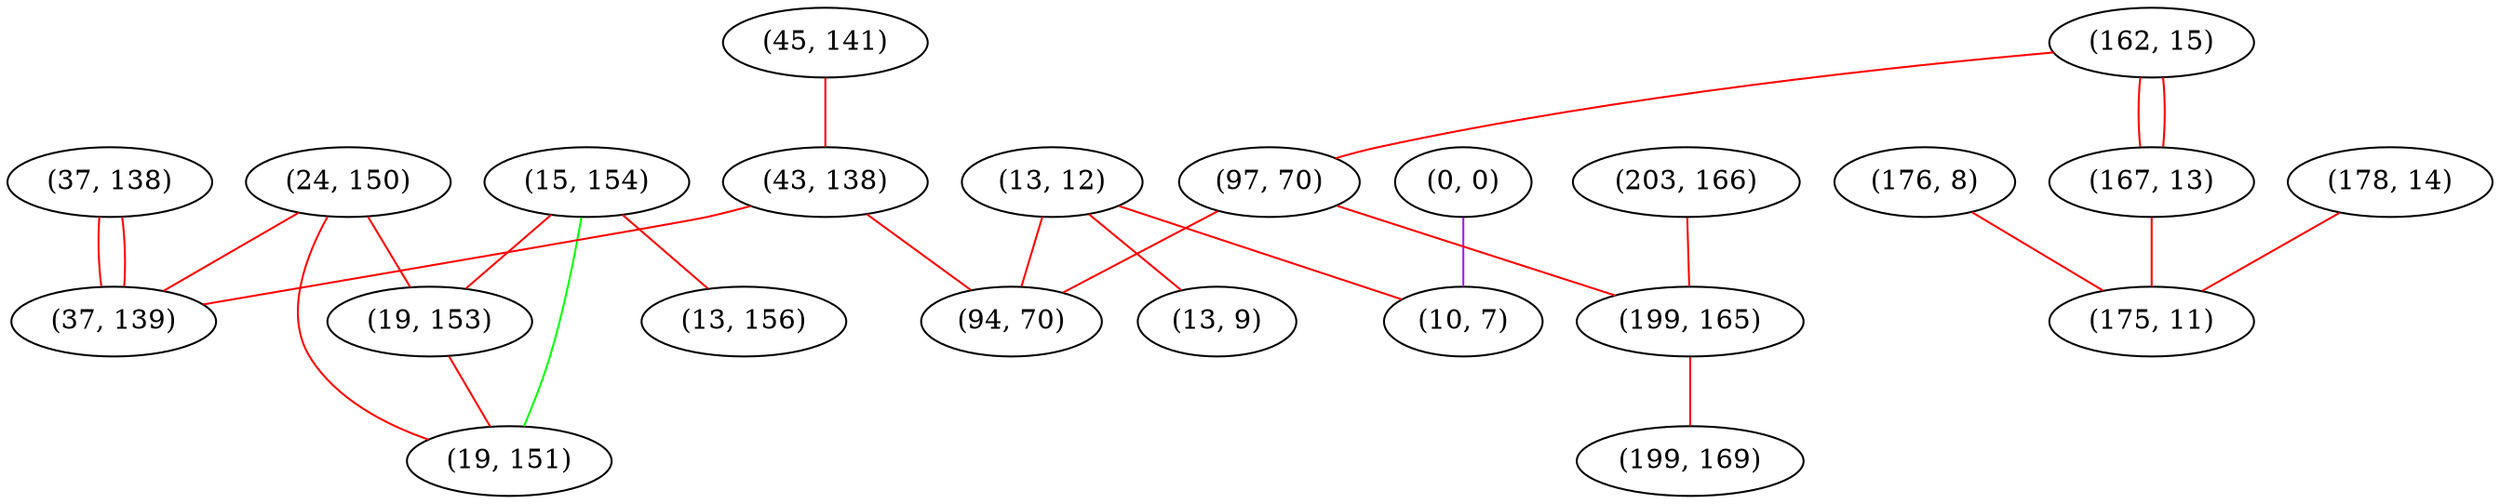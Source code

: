 graph "" {
"(37, 138)";
"(178, 14)";
"(0, 0)";
"(162, 15)";
"(24, 150)";
"(15, 154)";
"(13, 12)";
"(45, 141)";
"(10, 7)";
"(176, 8)";
"(19, 153)";
"(97, 70)";
"(43, 138)";
"(167, 13)";
"(175, 11)";
"(13, 156)";
"(13, 9)";
"(203, 166)";
"(94, 70)";
"(37, 139)";
"(199, 165)";
"(19, 151)";
"(199, 169)";
"(37, 138)" -- "(37, 139)"  [color=red, key=0, weight=1];
"(37, 138)" -- "(37, 139)"  [color=red, key=1, weight=1];
"(178, 14)" -- "(175, 11)"  [color=red, key=0, weight=1];
"(0, 0)" -- "(10, 7)"  [color=purple, key=0, weight=4];
"(162, 15)" -- "(167, 13)"  [color=red, key=0, weight=1];
"(162, 15)" -- "(167, 13)"  [color=red, key=1, weight=1];
"(162, 15)" -- "(97, 70)"  [color=red, key=0, weight=1];
"(24, 150)" -- "(19, 151)"  [color=red, key=0, weight=1];
"(24, 150)" -- "(19, 153)"  [color=red, key=0, weight=1];
"(24, 150)" -- "(37, 139)"  [color=red, key=0, weight=1];
"(15, 154)" -- "(19, 151)"  [color=green, key=0, weight=2];
"(15, 154)" -- "(13, 156)"  [color=red, key=0, weight=1];
"(15, 154)" -- "(19, 153)"  [color=red, key=0, weight=1];
"(13, 12)" -- "(10, 7)"  [color=red, key=0, weight=1];
"(13, 12)" -- "(13, 9)"  [color=red, key=0, weight=1];
"(13, 12)" -- "(94, 70)"  [color=red, key=0, weight=1];
"(45, 141)" -- "(43, 138)"  [color=red, key=0, weight=1];
"(176, 8)" -- "(175, 11)"  [color=red, key=0, weight=1];
"(19, 153)" -- "(19, 151)"  [color=red, key=0, weight=1];
"(97, 70)" -- "(199, 165)"  [color=red, key=0, weight=1];
"(97, 70)" -- "(94, 70)"  [color=red, key=0, weight=1];
"(43, 138)" -- "(37, 139)"  [color=red, key=0, weight=1];
"(43, 138)" -- "(94, 70)"  [color=red, key=0, weight=1];
"(167, 13)" -- "(175, 11)"  [color=red, key=0, weight=1];
"(203, 166)" -- "(199, 165)"  [color=red, key=0, weight=1];
"(199, 165)" -- "(199, 169)"  [color=red, key=0, weight=1];
}
